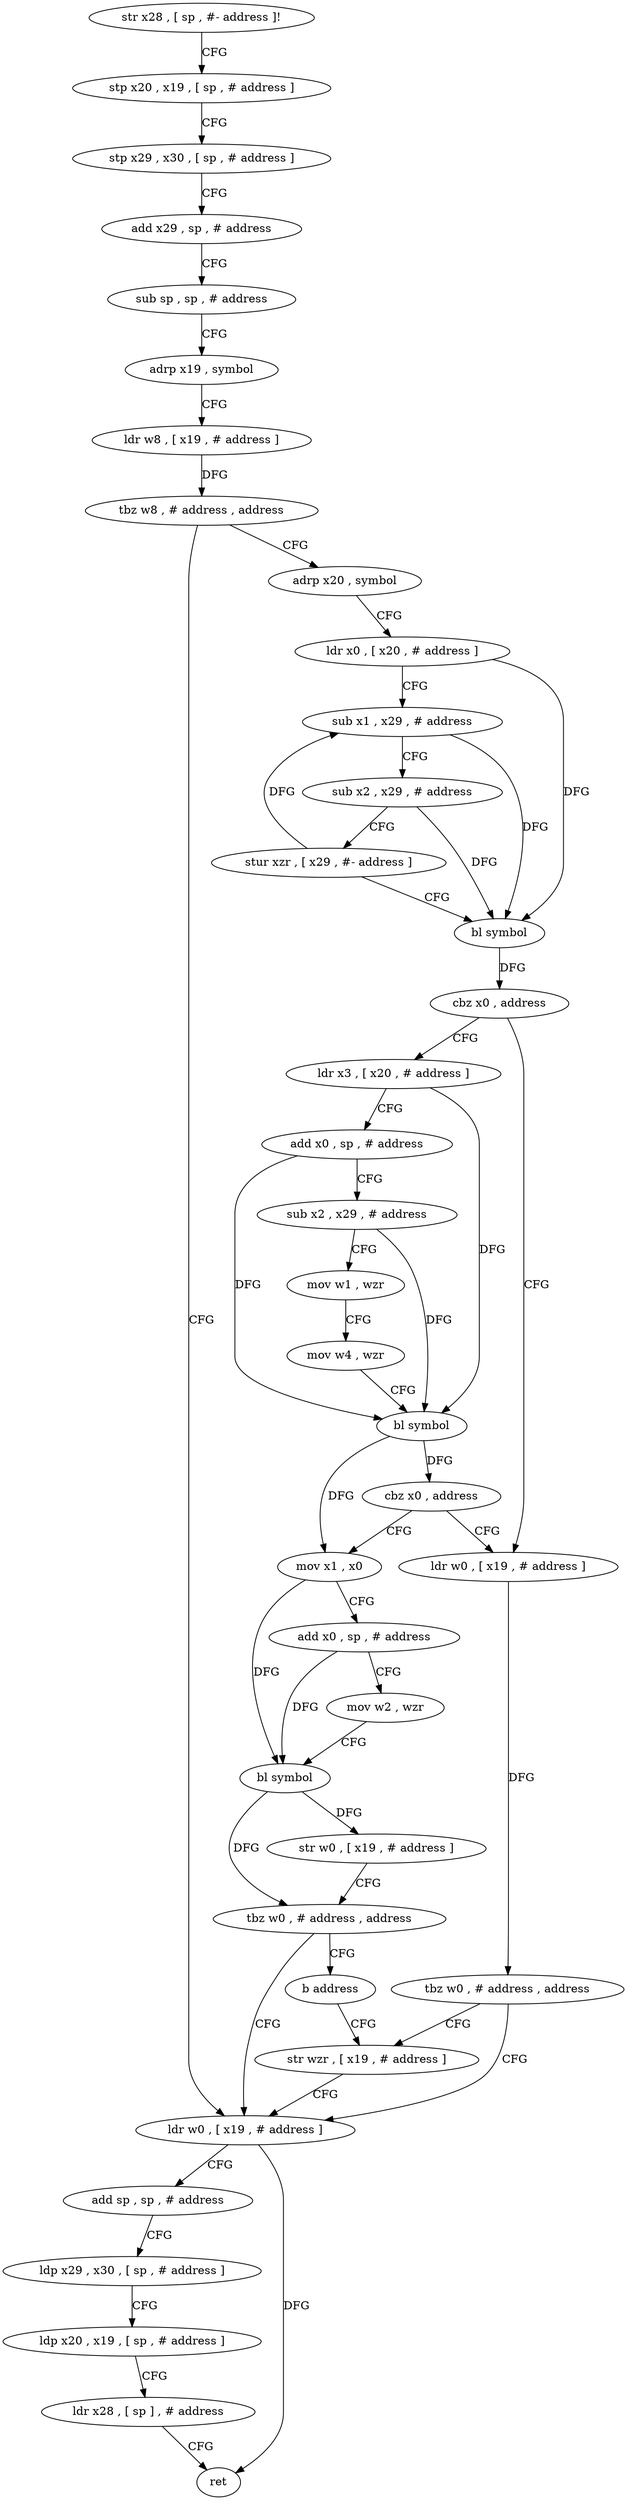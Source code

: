 digraph "func" {
"4233480" [label = "str x28 , [ sp , #- address ]!" ]
"4233484" [label = "stp x20 , x19 , [ sp , # address ]" ]
"4233488" [label = "stp x29 , x30 , [ sp , # address ]" ]
"4233492" [label = "add x29 , sp , # address" ]
"4233496" [label = "sub sp , sp , # address" ]
"4233500" [label = "adrp x19 , symbol" ]
"4233504" [label = "ldr w8 , [ x19 , # address ]" ]
"4233508" [label = "tbz w8 , # address , address" ]
"4233608" [label = "ldr w0 , [ x19 , # address ]" ]
"4233512" [label = "adrp x20 , symbol" ]
"4233612" [label = "add sp , sp , # address" ]
"4233616" [label = "ldp x29 , x30 , [ sp , # address ]" ]
"4233620" [label = "ldp x20 , x19 , [ sp , # address ]" ]
"4233624" [label = "ldr x28 , [ sp ] , # address" ]
"4233628" [label = "ret" ]
"4233516" [label = "ldr x0 , [ x20 , # address ]" ]
"4233520" [label = "sub x1 , x29 , # address" ]
"4233524" [label = "sub x2 , x29 , # address" ]
"4233528" [label = "stur xzr , [ x29 , #- address ]" ]
"4233532" [label = "bl symbol" ]
"4233536" [label = "cbz x0 , address" ]
"4233596" [label = "ldr w0 , [ x19 , # address ]" ]
"4233540" [label = "ldr x3 , [ x20 , # address ]" ]
"4233600" [label = "tbz w0 , # address , address" ]
"4233604" [label = "str wzr , [ x19 , # address ]" ]
"4233544" [label = "add x0 , sp , # address" ]
"4233548" [label = "sub x2 , x29 , # address" ]
"4233552" [label = "mov w1 , wzr" ]
"4233556" [label = "mov w4 , wzr" ]
"4233560" [label = "bl symbol" ]
"4233564" [label = "cbz x0 , address" ]
"4233568" [label = "mov x1 , x0" ]
"4233572" [label = "add x0 , sp , # address" ]
"4233576" [label = "mov w2 , wzr" ]
"4233580" [label = "bl symbol" ]
"4233584" [label = "str w0 , [ x19 , # address ]" ]
"4233588" [label = "tbz w0 , # address , address" ]
"4233592" [label = "b address" ]
"4233480" -> "4233484" [ label = "CFG" ]
"4233484" -> "4233488" [ label = "CFG" ]
"4233488" -> "4233492" [ label = "CFG" ]
"4233492" -> "4233496" [ label = "CFG" ]
"4233496" -> "4233500" [ label = "CFG" ]
"4233500" -> "4233504" [ label = "CFG" ]
"4233504" -> "4233508" [ label = "DFG" ]
"4233508" -> "4233608" [ label = "CFG" ]
"4233508" -> "4233512" [ label = "CFG" ]
"4233608" -> "4233612" [ label = "CFG" ]
"4233608" -> "4233628" [ label = "DFG" ]
"4233512" -> "4233516" [ label = "CFG" ]
"4233612" -> "4233616" [ label = "CFG" ]
"4233616" -> "4233620" [ label = "CFG" ]
"4233620" -> "4233624" [ label = "CFG" ]
"4233624" -> "4233628" [ label = "CFG" ]
"4233516" -> "4233520" [ label = "CFG" ]
"4233516" -> "4233532" [ label = "DFG" ]
"4233520" -> "4233524" [ label = "CFG" ]
"4233520" -> "4233532" [ label = "DFG" ]
"4233524" -> "4233528" [ label = "CFG" ]
"4233524" -> "4233532" [ label = "DFG" ]
"4233528" -> "4233532" [ label = "CFG" ]
"4233528" -> "4233520" [ label = "DFG" ]
"4233532" -> "4233536" [ label = "DFG" ]
"4233536" -> "4233596" [ label = "CFG" ]
"4233536" -> "4233540" [ label = "CFG" ]
"4233596" -> "4233600" [ label = "DFG" ]
"4233540" -> "4233544" [ label = "CFG" ]
"4233540" -> "4233560" [ label = "DFG" ]
"4233600" -> "4233608" [ label = "CFG" ]
"4233600" -> "4233604" [ label = "CFG" ]
"4233604" -> "4233608" [ label = "CFG" ]
"4233544" -> "4233548" [ label = "CFG" ]
"4233544" -> "4233560" [ label = "DFG" ]
"4233548" -> "4233552" [ label = "CFG" ]
"4233548" -> "4233560" [ label = "DFG" ]
"4233552" -> "4233556" [ label = "CFG" ]
"4233556" -> "4233560" [ label = "CFG" ]
"4233560" -> "4233564" [ label = "DFG" ]
"4233560" -> "4233568" [ label = "DFG" ]
"4233564" -> "4233596" [ label = "CFG" ]
"4233564" -> "4233568" [ label = "CFG" ]
"4233568" -> "4233572" [ label = "CFG" ]
"4233568" -> "4233580" [ label = "DFG" ]
"4233572" -> "4233576" [ label = "CFG" ]
"4233572" -> "4233580" [ label = "DFG" ]
"4233576" -> "4233580" [ label = "CFG" ]
"4233580" -> "4233584" [ label = "DFG" ]
"4233580" -> "4233588" [ label = "DFG" ]
"4233584" -> "4233588" [ label = "CFG" ]
"4233588" -> "4233608" [ label = "CFG" ]
"4233588" -> "4233592" [ label = "CFG" ]
"4233592" -> "4233604" [ label = "CFG" ]
}
